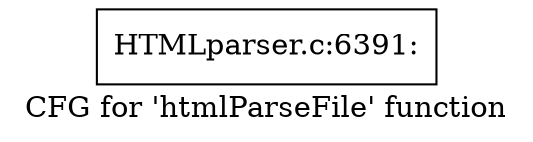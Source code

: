digraph "CFG for 'htmlParseFile' function" {
	label="CFG for 'htmlParseFile' function";

	Node0x4506770 [shape=record,label="{HTMLparser.c:6391:}"];
}
